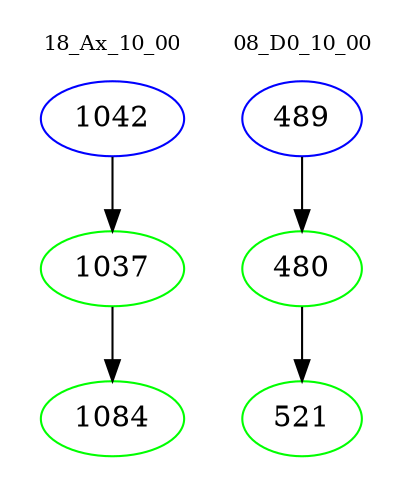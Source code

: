 digraph{
subgraph cluster_0 {
color = white
label = "18_Ax_10_00";
fontsize=10;
T0_1042 [label="1042", color="blue"]
T0_1042 -> T0_1037 [color="black"]
T0_1037 [label="1037", color="green"]
T0_1037 -> T0_1084 [color="black"]
T0_1084 [label="1084", color="green"]
}
subgraph cluster_1 {
color = white
label = "08_D0_10_00";
fontsize=10;
T1_489 [label="489", color="blue"]
T1_489 -> T1_480 [color="black"]
T1_480 [label="480", color="green"]
T1_480 -> T1_521 [color="black"]
T1_521 [label="521", color="green"]
}
}
